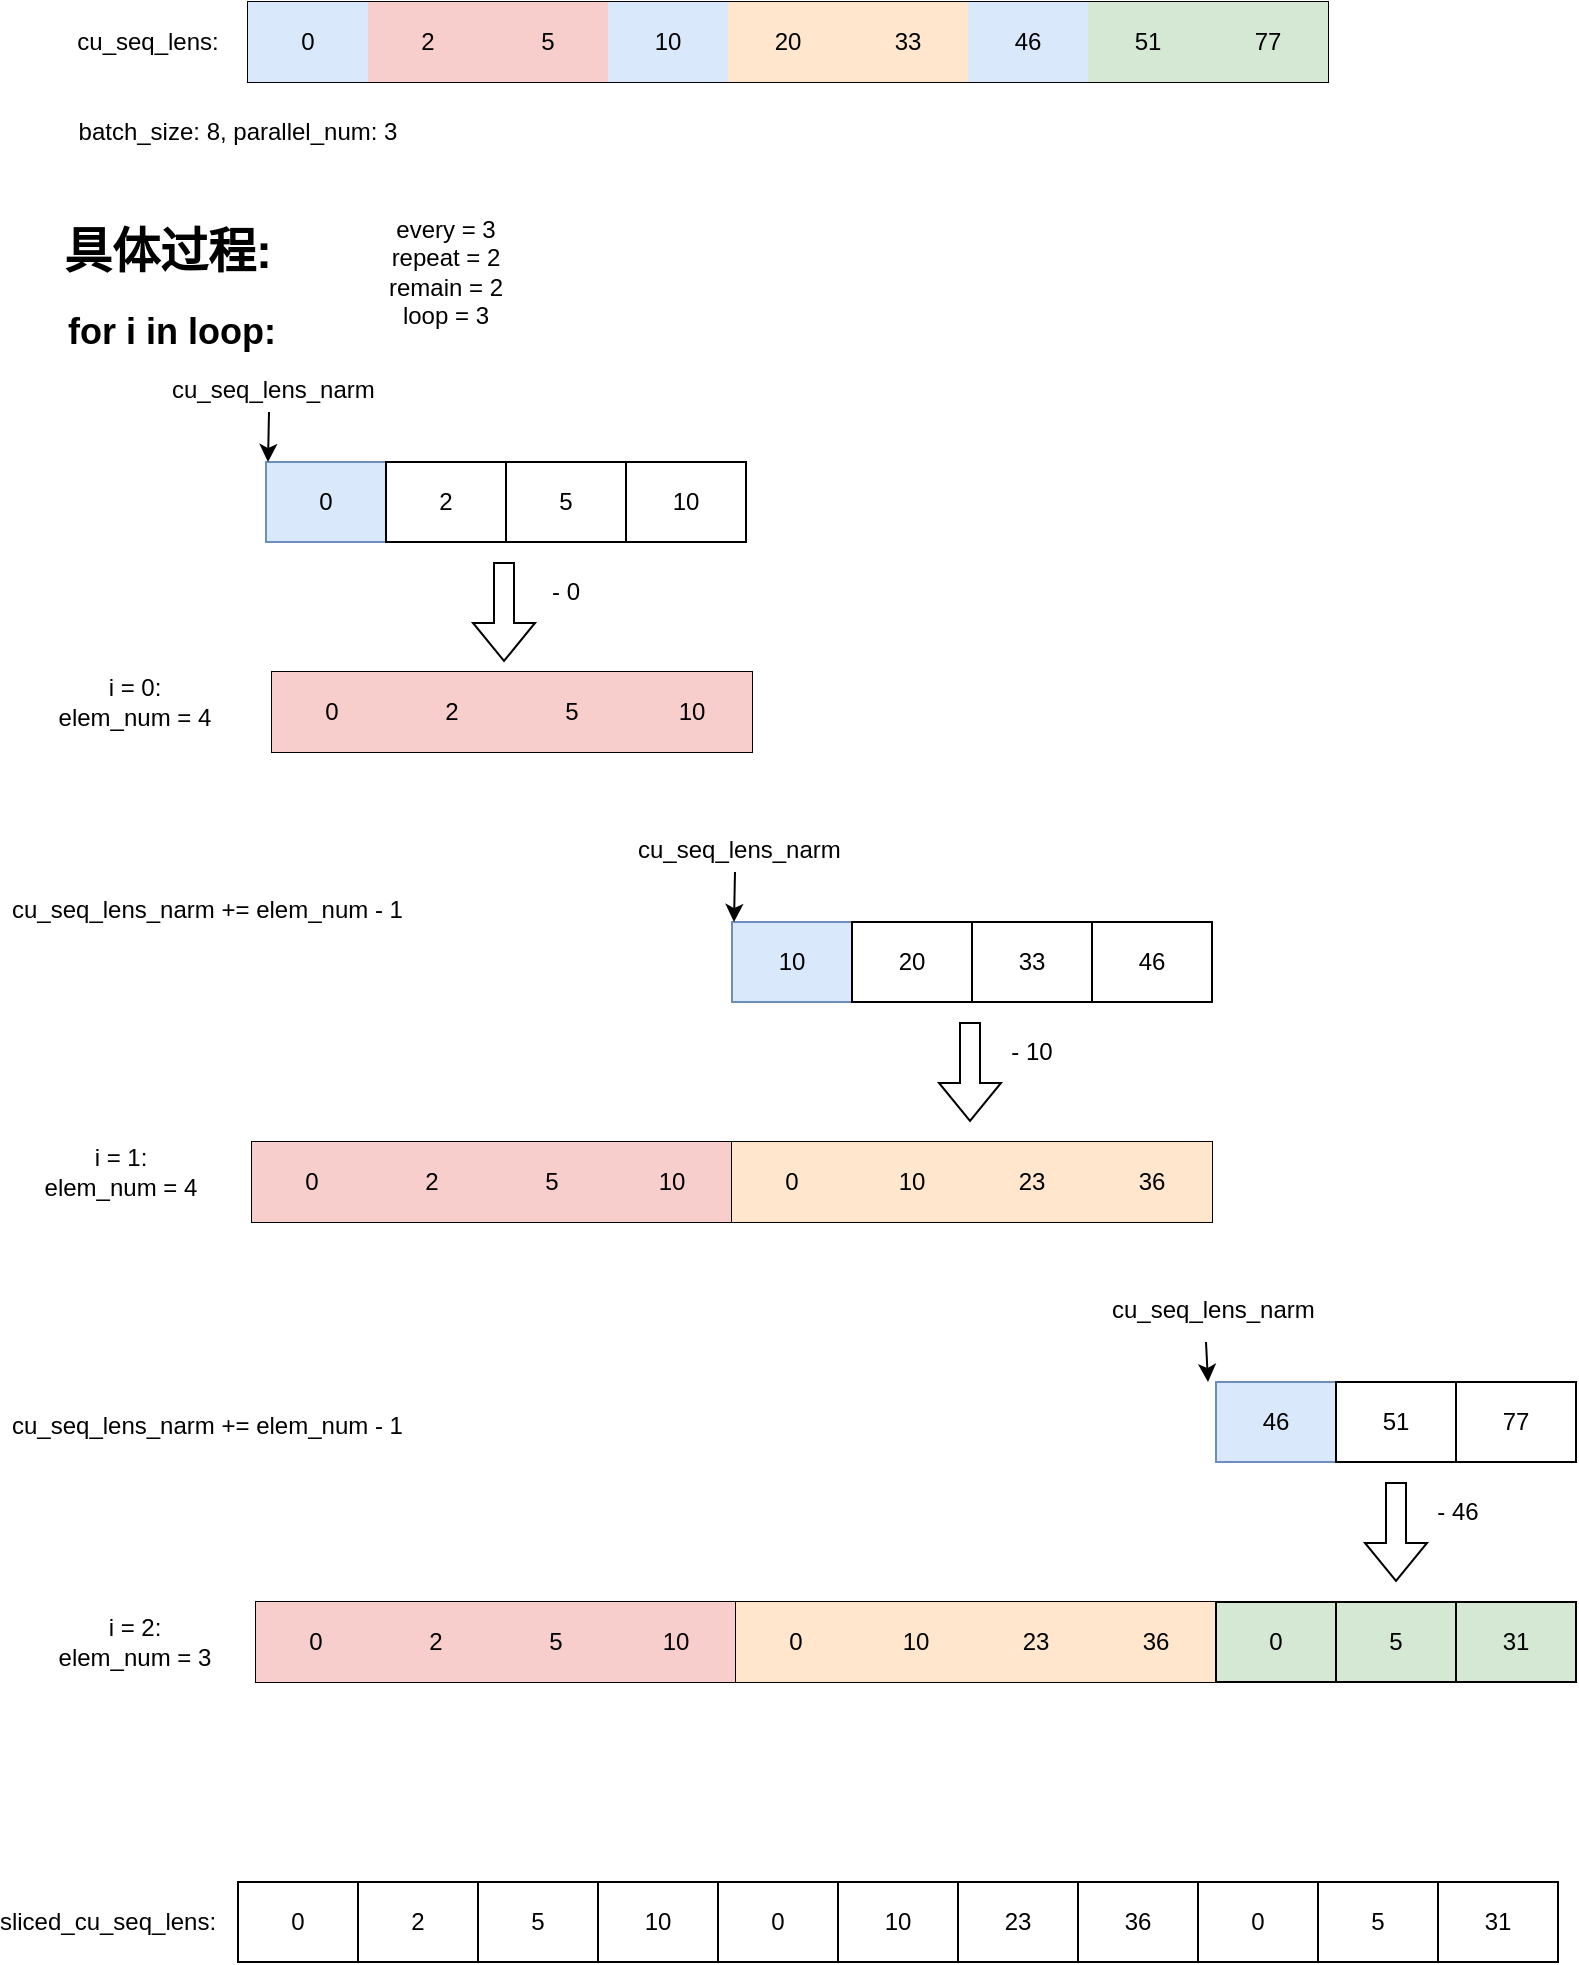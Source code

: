 <mxfile version="24.5.4" type="github">
  <diagram name="Page-1" id="pKkCE5aCtaSLWgjM1sNF">
    <mxGraphModel dx="1206" dy="759" grid="1" gridSize="10" guides="1" tooltips="1" connect="1" arrows="1" fold="1" page="1" pageScale="1" pageWidth="850" pageHeight="1100" math="0" shadow="0">
      <root>
        <mxCell id="0" />
        <mxCell id="1" parent="0" />
        <mxCell id="k9MiU4lRv03tGmUgffbQ-1" value="" style="shape=table;startSize=0;container=1;collapsible=0;childLayout=tableLayout;" vertex="1" parent="1">
          <mxGeometry x="140" y="40" width="540" height="40" as="geometry" />
        </mxCell>
        <mxCell id="k9MiU4lRv03tGmUgffbQ-2" value="" style="shape=tableRow;horizontal=0;startSize=0;swimlaneHead=0;swimlaneBody=0;strokeColor=inherit;top=0;left=0;bottom=0;right=0;collapsible=0;dropTarget=0;fillColor=none;points=[[0,0.5],[1,0.5]];portConstraint=eastwest;" vertex="1" parent="k9MiU4lRv03tGmUgffbQ-1">
          <mxGeometry width="540" height="40" as="geometry" />
        </mxCell>
        <mxCell id="k9MiU4lRv03tGmUgffbQ-3" value="0" style="shape=partialRectangle;html=1;whiteSpace=wrap;connectable=0;strokeColor=#6c8ebf;overflow=hidden;fillColor=#dae8fc;top=0;left=0;bottom=0;right=0;pointerEvents=1;" vertex="1" parent="k9MiU4lRv03tGmUgffbQ-2">
          <mxGeometry width="60" height="40" as="geometry">
            <mxRectangle width="60" height="40" as="alternateBounds" />
          </mxGeometry>
        </mxCell>
        <mxCell id="k9MiU4lRv03tGmUgffbQ-4" value="2" style="shape=partialRectangle;html=1;whiteSpace=wrap;connectable=0;strokeColor=#b85450;overflow=hidden;fillColor=#f8cecc;top=0;left=0;bottom=0;right=0;pointerEvents=1;" vertex="1" parent="k9MiU4lRv03tGmUgffbQ-2">
          <mxGeometry x="60" width="60" height="40" as="geometry">
            <mxRectangle width="60" height="40" as="alternateBounds" />
          </mxGeometry>
        </mxCell>
        <mxCell id="k9MiU4lRv03tGmUgffbQ-5" value="5" style="shape=partialRectangle;html=1;whiteSpace=wrap;connectable=0;strokeColor=#b85450;overflow=hidden;fillColor=#f8cecc;top=0;left=0;bottom=0;right=0;pointerEvents=1;" vertex="1" parent="k9MiU4lRv03tGmUgffbQ-2">
          <mxGeometry x="120" width="60" height="40" as="geometry">
            <mxRectangle width="60" height="40" as="alternateBounds" />
          </mxGeometry>
        </mxCell>
        <mxCell id="k9MiU4lRv03tGmUgffbQ-6" value="10" style="shape=partialRectangle;html=1;whiteSpace=wrap;connectable=0;strokeColor=#6c8ebf;overflow=hidden;fillColor=#dae8fc;top=0;left=0;bottom=0;right=0;pointerEvents=1;" vertex="1" parent="k9MiU4lRv03tGmUgffbQ-2">
          <mxGeometry x="180" width="60" height="40" as="geometry">
            <mxRectangle width="60" height="40" as="alternateBounds" />
          </mxGeometry>
        </mxCell>
        <mxCell id="k9MiU4lRv03tGmUgffbQ-7" value="20" style="shape=partialRectangle;html=1;whiteSpace=wrap;connectable=0;strokeColor=#d79b00;overflow=hidden;fillColor=#ffe6cc;top=0;left=0;bottom=0;right=0;pointerEvents=1;" vertex="1" parent="k9MiU4lRv03tGmUgffbQ-2">
          <mxGeometry x="240" width="60" height="40" as="geometry">
            <mxRectangle width="60" height="40" as="alternateBounds" />
          </mxGeometry>
        </mxCell>
        <mxCell id="k9MiU4lRv03tGmUgffbQ-38" value="33" style="shape=partialRectangle;html=1;whiteSpace=wrap;connectable=0;strokeColor=#d79b00;overflow=hidden;fillColor=#ffe6cc;top=0;left=0;bottom=0;right=0;pointerEvents=1;" vertex="1" parent="k9MiU4lRv03tGmUgffbQ-2">
          <mxGeometry x="300" width="60" height="40" as="geometry">
            <mxRectangle width="60" height="40" as="alternateBounds" />
          </mxGeometry>
        </mxCell>
        <mxCell id="k9MiU4lRv03tGmUgffbQ-39" value="46" style="shape=partialRectangle;html=1;whiteSpace=wrap;connectable=0;strokeColor=#6c8ebf;overflow=hidden;fillColor=#dae8fc;top=0;left=0;bottom=0;right=0;pointerEvents=1;" vertex="1" parent="k9MiU4lRv03tGmUgffbQ-2">
          <mxGeometry x="360" width="60" height="40" as="geometry">
            <mxRectangle width="60" height="40" as="alternateBounds" />
          </mxGeometry>
        </mxCell>
        <mxCell id="k9MiU4lRv03tGmUgffbQ-40" value="51" style="shape=partialRectangle;html=1;whiteSpace=wrap;connectable=0;strokeColor=#82b366;overflow=hidden;fillColor=#d5e8d4;top=0;left=0;bottom=0;right=0;pointerEvents=1;" vertex="1" parent="k9MiU4lRv03tGmUgffbQ-2">
          <mxGeometry x="420" width="60" height="40" as="geometry">
            <mxRectangle width="60" height="40" as="alternateBounds" />
          </mxGeometry>
        </mxCell>
        <mxCell id="k9MiU4lRv03tGmUgffbQ-41" value="77" style="shape=partialRectangle;html=1;whiteSpace=wrap;connectable=0;strokeColor=#82b366;overflow=hidden;fillColor=#d5e8d4;top=0;left=0;bottom=0;right=0;pointerEvents=1;" vertex="1" parent="k9MiU4lRv03tGmUgffbQ-2">
          <mxGeometry x="480" width="60" height="40" as="geometry">
            <mxRectangle width="60" height="40" as="alternateBounds" />
          </mxGeometry>
        </mxCell>
        <mxCell id="k9MiU4lRv03tGmUgffbQ-44" value="batch_size: 8, parallel_num: 3" style="text;html=1;align=center;verticalAlign=middle;whiteSpace=wrap;rounded=0;" vertex="1" parent="1">
          <mxGeometry x="50" y="90" width="170" height="30" as="geometry" />
        </mxCell>
        <mxCell id="k9MiU4lRv03tGmUgffbQ-45" value="cu_seq_lens:" style="text;html=1;align=center;verticalAlign=middle;whiteSpace=wrap;rounded=0;" vertex="1" parent="1">
          <mxGeometry x="50" y="45" width="80" height="30" as="geometry" />
        </mxCell>
        <mxCell id="k9MiU4lRv03tGmUgffbQ-46" value="" style="shape=table;startSize=0;container=1;collapsible=0;childLayout=tableLayout;" vertex="1" parent="1">
          <mxGeometry x="135" y="980" width="660" height="40" as="geometry" />
        </mxCell>
        <mxCell id="k9MiU4lRv03tGmUgffbQ-47" value="" style="shape=tableRow;horizontal=0;startSize=0;swimlaneHead=0;swimlaneBody=0;strokeColor=inherit;top=0;left=0;bottom=0;right=0;collapsible=0;dropTarget=0;fillColor=none;points=[[0,0.5],[1,0.5]];portConstraint=eastwest;" vertex="1" parent="k9MiU4lRv03tGmUgffbQ-46">
          <mxGeometry width="660" height="40" as="geometry" />
        </mxCell>
        <mxCell id="k9MiU4lRv03tGmUgffbQ-48" value="0" style="shape=partialRectangle;html=1;whiteSpace=wrap;connectable=0;strokeColor=inherit;overflow=hidden;fillColor=none;top=0;left=0;bottom=0;right=0;pointerEvents=1;" vertex="1" parent="k9MiU4lRv03tGmUgffbQ-47">
          <mxGeometry width="60" height="40" as="geometry">
            <mxRectangle width="60" height="40" as="alternateBounds" />
          </mxGeometry>
        </mxCell>
        <mxCell id="k9MiU4lRv03tGmUgffbQ-49" value="2" style="shape=partialRectangle;html=1;whiteSpace=wrap;connectable=0;strokeColor=inherit;overflow=hidden;fillColor=none;top=0;left=0;bottom=0;right=0;pointerEvents=1;" vertex="1" parent="k9MiU4lRv03tGmUgffbQ-47">
          <mxGeometry x="60" width="60" height="40" as="geometry">
            <mxRectangle width="60" height="40" as="alternateBounds" />
          </mxGeometry>
        </mxCell>
        <mxCell id="k9MiU4lRv03tGmUgffbQ-50" value="5" style="shape=partialRectangle;html=1;whiteSpace=wrap;connectable=0;strokeColor=inherit;overflow=hidden;fillColor=none;top=0;left=0;bottom=0;right=0;pointerEvents=1;" vertex="1" parent="k9MiU4lRv03tGmUgffbQ-47">
          <mxGeometry x="120" width="60" height="40" as="geometry">
            <mxRectangle width="60" height="40" as="alternateBounds" />
          </mxGeometry>
        </mxCell>
        <mxCell id="k9MiU4lRv03tGmUgffbQ-51" value="10" style="shape=partialRectangle;html=1;whiteSpace=wrap;connectable=0;strokeColor=inherit;overflow=hidden;fillColor=none;top=0;left=0;bottom=0;right=0;pointerEvents=1;" vertex="1" parent="k9MiU4lRv03tGmUgffbQ-47">
          <mxGeometry x="180" width="60" height="40" as="geometry">
            <mxRectangle width="60" height="40" as="alternateBounds" />
          </mxGeometry>
        </mxCell>
        <mxCell id="k9MiU4lRv03tGmUgffbQ-58" value="0" style="shape=partialRectangle;html=1;whiteSpace=wrap;connectable=0;strokeColor=inherit;overflow=hidden;fillColor=none;top=0;left=0;bottom=0;right=0;pointerEvents=1;" vertex="1" parent="k9MiU4lRv03tGmUgffbQ-47">
          <mxGeometry x="240" width="60" height="40" as="geometry">
            <mxRectangle width="60" height="40" as="alternateBounds" />
          </mxGeometry>
        </mxCell>
        <mxCell id="k9MiU4lRv03tGmUgffbQ-52" value="10" style="shape=partialRectangle;html=1;whiteSpace=wrap;connectable=0;strokeColor=inherit;overflow=hidden;fillColor=none;top=0;left=0;bottom=0;right=0;pointerEvents=1;" vertex="1" parent="k9MiU4lRv03tGmUgffbQ-47">
          <mxGeometry x="300" width="60" height="40" as="geometry">
            <mxRectangle width="60" height="40" as="alternateBounds" />
          </mxGeometry>
        </mxCell>
        <mxCell id="k9MiU4lRv03tGmUgffbQ-53" value="23" style="shape=partialRectangle;html=1;whiteSpace=wrap;connectable=0;strokeColor=inherit;overflow=hidden;fillColor=none;top=0;left=0;bottom=0;right=0;pointerEvents=1;" vertex="1" parent="k9MiU4lRv03tGmUgffbQ-47">
          <mxGeometry x="360" width="60" height="40" as="geometry">
            <mxRectangle width="60" height="40" as="alternateBounds" />
          </mxGeometry>
        </mxCell>
        <mxCell id="k9MiU4lRv03tGmUgffbQ-54" value="36" style="shape=partialRectangle;html=1;whiteSpace=wrap;connectable=0;strokeColor=inherit;overflow=hidden;fillColor=none;top=0;left=0;bottom=0;right=0;pointerEvents=1;" vertex="1" parent="k9MiU4lRv03tGmUgffbQ-47">
          <mxGeometry x="420" width="60" height="40" as="geometry">
            <mxRectangle width="60" height="40" as="alternateBounds" />
          </mxGeometry>
        </mxCell>
        <mxCell id="k9MiU4lRv03tGmUgffbQ-59" value="0" style="shape=partialRectangle;html=1;whiteSpace=wrap;connectable=0;strokeColor=inherit;overflow=hidden;fillColor=none;top=0;left=0;bottom=0;right=0;pointerEvents=1;" vertex="1" parent="k9MiU4lRv03tGmUgffbQ-47">
          <mxGeometry x="480" width="60" height="40" as="geometry">
            <mxRectangle width="60" height="40" as="alternateBounds" />
          </mxGeometry>
        </mxCell>
        <mxCell id="k9MiU4lRv03tGmUgffbQ-55" value="5" style="shape=partialRectangle;html=1;whiteSpace=wrap;connectable=0;strokeColor=inherit;overflow=hidden;fillColor=none;top=0;left=0;bottom=0;right=0;pointerEvents=1;" vertex="1" parent="k9MiU4lRv03tGmUgffbQ-47">
          <mxGeometry x="540" width="60" height="40" as="geometry">
            <mxRectangle width="60" height="40" as="alternateBounds" />
          </mxGeometry>
        </mxCell>
        <mxCell id="k9MiU4lRv03tGmUgffbQ-56" value="31" style="shape=partialRectangle;html=1;whiteSpace=wrap;connectable=0;strokeColor=inherit;overflow=hidden;fillColor=none;top=0;left=0;bottom=0;right=0;pointerEvents=1;" vertex="1" parent="k9MiU4lRv03tGmUgffbQ-47">
          <mxGeometry x="600" width="60" height="40" as="geometry">
            <mxRectangle width="60" height="40" as="alternateBounds" />
          </mxGeometry>
        </mxCell>
        <mxCell id="k9MiU4lRv03tGmUgffbQ-57" value="sliced_cu_seq_lens:" style="text;html=1;align=center;verticalAlign=middle;whiteSpace=wrap;rounded=0;" vertex="1" parent="1">
          <mxGeometry x="30" y="985" width="80" height="30" as="geometry" />
        </mxCell>
        <mxCell id="k9MiU4lRv03tGmUgffbQ-80" value="&lt;h1&gt;具体过程:&lt;/h1&gt;" style="text;html=1;align=center;verticalAlign=middle;whiteSpace=wrap;rounded=0;" vertex="1" parent="1">
          <mxGeometry x="35" y="150" width="130" height="30" as="geometry" />
        </mxCell>
        <mxCell id="k9MiU4lRv03tGmUgffbQ-94" value="" style="shape=table;startSize=0;container=1;collapsible=0;childLayout=tableLayout;" vertex="1" parent="1">
          <mxGeometry x="152" y="375" width="240" height="40" as="geometry" />
        </mxCell>
        <mxCell id="k9MiU4lRv03tGmUgffbQ-95" value="" style="shape=tableRow;horizontal=0;startSize=0;swimlaneHead=0;swimlaneBody=0;strokeColor=inherit;top=0;left=0;bottom=0;right=0;collapsible=0;dropTarget=0;fillColor=none;points=[[0,0.5],[1,0.5]];portConstraint=eastwest;" vertex="1" parent="k9MiU4lRv03tGmUgffbQ-94">
          <mxGeometry width="240" height="40" as="geometry" />
        </mxCell>
        <mxCell id="k9MiU4lRv03tGmUgffbQ-96" value="0" style="shape=partialRectangle;html=1;whiteSpace=wrap;connectable=0;strokeColor=#b85450;overflow=hidden;fillColor=#f8cecc;top=0;left=0;bottom=0;right=0;pointerEvents=1;" vertex="1" parent="k9MiU4lRv03tGmUgffbQ-95">
          <mxGeometry width="60" height="40" as="geometry">
            <mxRectangle width="60" height="40" as="alternateBounds" />
          </mxGeometry>
        </mxCell>
        <mxCell id="k9MiU4lRv03tGmUgffbQ-97" value="2" style="shape=partialRectangle;html=1;whiteSpace=wrap;connectable=0;strokeColor=#b85450;overflow=hidden;fillColor=#f8cecc;top=0;left=0;bottom=0;right=0;pointerEvents=1;" vertex="1" parent="k9MiU4lRv03tGmUgffbQ-95">
          <mxGeometry x="60" width="60" height="40" as="geometry">
            <mxRectangle width="60" height="40" as="alternateBounds" />
          </mxGeometry>
        </mxCell>
        <mxCell id="k9MiU4lRv03tGmUgffbQ-98" value="5" style="shape=partialRectangle;html=1;whiteSpace=wrap;connectable=0;strokeColor=#b85450;overflow=hidden;fillColor=#f8cecc;top=0;left=0;bottom=0;right=0;pointerEvents=1;" vertex="1" parent="k9MiU4lRv03tGmUgffbQ-95">
          <mxGeometry x="120" width="60" height="40" as="geometry">
            <mxRectangle width="60" height="40" as="alternateBounds" />
          </mxGeometry>
        </mxCell>
        <mxCell id="k9MiU4lRv03tGmUgffbQ-99" value="10" style="shape=partialRectangle;html=1;whiteSpace=wrap;connectable=0;strokeColor=#b85450;overflow=hidden;fillColor=#f8cecc;top=0;left=0;bottom=0;right=0;pointerEvents=1;" vertex="1" parent="k9MiU4lRv03tGmUgffbQ-95">
          <mxGeometry x="180" width="60" height="40" as="geometry">
            <mxRectangle width="60" height="40" as="alternateBounds" />
          </mxGeometry>
        </mxCell>
        <mxCell id="k9MiU4lRv03tGmUgffbQ-100" value="" style="shape=table;startSize=0;container=1;collapsible=0;childLayout=tableLayout;" vertex="1" parent="1">
          <mxGeometry x="142" y="610" width="240" height="40" as="geometry" />
        </mxCell>
        <mxCell id="k9MiU4lRv03tGmUgffbQ-101" value="" style="shape=tableRow;horizontal=0;startSize=0;swimlaneHead=0;swimlaneBody=0;strokeColor=inherit;top=0;left=0;bottom=0;right=0;collapsible=0;dropTarget=0;fillColor=none;points=[[0,0.5],[1,0.5]];portConstraint=eastwest;" vertex="1" parent="k9MiU4lRv03tGmUgffbQ-100">
          <mxGeometry width="240" height="40" as="geometry" />
        </mxCell>
        <mxCell id="k9MiU4lRv03tGmUgffbQ-102" value="0" style="shape=partialRectangle;html=1;whiteSpace=wrap;connectable=0;strokeColor=#b85450;overflow=hidden;fillColor=#f8cecc;top=0;left=0;bottom=0;right=0;pointerEvents=1;" vertex="1" parent="k9MiU4lRv03tGmUgffbQ-101">
          <mxGeometry width="60" height="40" as="geometry">
            <mxRectangle width="60" height="40" as="alternateBounds" />
          </mxGeometry>
        </mxCell>
        <mxCell id="k9MiU4lRv03tGmUgffbQ-103" value="2" style="shape=partialRectangle;html=1;whiteSpace=wrap;connectable=0;strokeColor=#b85450;overflow=hidden;fillColor=#f8cecc;top=0;left=0;bottom=0;right=0;pointerEvents=1;" vertex="1" parent="k9MiU4lRv03tGmUgffbQ-101">
          <mxGeometry x="60" width="60" height="40" as="geometry">
            <mxRectangle width="60" height="40" as="alternateBounds" />
          </mxGeometry>
        </mxCell>
        <mxCell id="k9MiU4lRv03tGmUgffbQ-104" value="5" style="shape=partialRectangle;html=1;whiteSpace=wrap;connectable=0;strokeColor=#b85450;overflow=hidden;fillColor=#f8cecc;top=0;left=0;bottom=0;right=0;pointerEvents=1;" vertex="1" parent="k9MiU4lRv03tGmUgffbQ-101">
          <mxGeometry x="120" width="60" height="40" as="geometry">
            <mxRectangle width="60" height="40" as="alternateBounds" />
          </mxGeometry>
        </mxCell>
        <mxCell id="k9MiU4lRv03tGmUgffbQ-105" value="10" style="shape=partialRectangle;html=1;whiteSpace=wrap;connectable=0;strokeColor=#b85450;overflow=hidden;fillColor=#f8cecc;top=0;left=0;bottom=0;right=0;pointerEvents=1;" vertex="1" parent="k9MiU4lRv03tGmUgffbQ-101">
          <mxGeometry x="180" width="60" height="40" as="geometry">
            <mxRectangle width="60" height="40" as="alternateBounds" />
          </mxGeometry>
        </mxCell>
        <mxCell id="k9MiU4lRv03tGmUgffbQ-106" value="i = 0:&lt;div&gt;elem_num = 4&lt;br&gt;&lt;/div&gt;" style="text;html=1;align=center;verticalAlign=middle;whiteSpace=wrap;rounded=0;" vertex="1" parent="1">
          <mxGeometry x="42" y="375" width="83" height="30" as="geometry" />
        </mxCell>
        <mxCell id="k9MiU4lRv03tGmUgffbQ-109" value="" style="shape=table;startSize=0;container=1;collapsible=0;childLayout=tableLayout;" vertex="1" parent="1">
          <mxGeometry x="382" y="610" width="240" height="40" as="geometry" />
        </mxCell>
        <mxCell id="k9MiU4lRv03tGmUgffbQ-110" value="" style="shape=tableRow;horizontal=0;startSize=0;swimlaneHead=0;swimlaneBody=0;strokeColor=inherit;top=0;left=0;bottom=0;right=0;collapsible=0;dropTarget=0;fillColor=none;points=[[0,0.5],[1,0.5]];portConstraint=eastwest;" vertex="1" parent="k9MiU4lRv03tGmUgffbQ-109">
          <mxGeometry width="240" height="40" as="geometry" />
        </mxCell>
        <mxCell id="k9MiU4lRv03tGmUgffbQ-111" value="0" style="shape=partialRectangle;html=1;whiteSpace=wrap;connectable=0;strokeColor=#d79b00;overflow=hidden;fillColor=#ffe6cc;top=0;left=0;bottom=0;right=0;pointerEvents=1;" vertex="1" parent="k9MiU4lRv03tGmUgffbQ-110">
          <mxGeometry width="60" height="40" as="geometry">
            <mxRectangle width="60" height="40" as="alternateBounds" />
          </mxGeometry>
        </mxCell>
        <mxCell id="k9MiU4lRv03tGmUgffbQ-112" value="10" style="shape=partialRectangle;html=1;whiteSpace=wrap;connectable=0;strokeColor=#d79b00;overflow=hidden;fillColor=#ffe6cc;top=0;left=0;bottom=0;right=0;pointerEvents=1;" vertex="1" parent="k9MiU4lRv03tGmUgffbQ-110">
          <mxGeometry x="60" width="60" height="40" as="geometry">
            <mxRectangle width="60" height="40" as="alternateBounds" />
          </mxGeometry>
        </mxCell>
        <mxCell id="k9MiU4lRv03tGmUgffbQ-113" value="23" style="shape=partialRectangle;html=1;whiteSpace=wrap;connectable=0;strokeColor=#d79b00;overflow=hidden;fillColor=#ffe6cc;top=0;left=0;bottom=0;right=0;pointerEvents=1;" vertex="1" parent="k9MiU4lRv03tGmUgffbQ-110">
          <mxGeometry x="120" width="60" height="40" as="geometry">
            <mxRectangle width="60" height="40" as="alternateBounds" />
          </mxGeometry>
        </mxCell>
        <mxCell id="k9MiU4lRv03tGmUgffbQ-114" value="36" style="shape=partialRectangle;html=1;whiteSpace=wrap;connectable=0;strokeColor=#d79b00;overflow=hidden;fillColor=#ffe6cc;top=0;left=0;bottom=0;right=0;pointerEvents=1;" vertex="1" parent="k9MiU4lRv03tGmUgffbQ-110">
          <mxGeometry x="180" width="60" height="40" as="geometry">
            <mxRectangle width="60" height="40" as="alternateBounds" />
          </mxGeometry>
        </mxCell>
        <mxCell id="k9MiU4lRv03tGmUgffbQ-116" value="" style="shape=table;startSize=0;container=1;collapsible=0;childLayout=tableLayout;" vertex="1" parent="1">
          <mxGeometry x="144" y="840" width="240" height="40" as="geometry" />
        </mxCell>
        <mxCell id="k9MiU4lRv03tGmUgffbQ-117" value="" style="shape=tableRow;horizontal=0;startSize=0;swimlaneHead=0;swimlaneBody=0;strokeColor=inherit;top=0;left=0;bottom=0;right=0;collapsible=0;dropTarget=0;fillColor=none;points=[[0,0.5],[1,0.5]];portConstraint=eastwest;" vertex="1" parent="k9MiU4lRv03tGmUgffbQ-116">
          <mxGeometry width="240" height="40" as="geometry" />
        </mxCell>
        <mxCell id="k9MiU4lRv03tGmUgffbQ-118" value="0" style="shape=partialRectangle;html=1;whiteSpace=wrap;connectable=0;strokeColor=#b85450;overflow=hidden;fillColor=#f8cecc;top=0;left=0;bottom=0;right=0;pointerEvents=1;" vertex="1" parent="k9MiU4lRv03tGmUgffbQ-117">
          <mxGeometry width="60" height="40" as="geometry">
            <mxRectangle width="60" height="40" as="alternateBounds" />
          </mxGeometry>
        </mxCell>
        <mxCell id="k9MiU4lRv03tGmUgffbQ-119" value="2" style="shape=partialRectangle;html=1;whiteSpace=wrap;connectable=0;strokeColor=#b85450;overflow=hidden;fillColor=#f8cecc;top=0;left=0;bottom=0;right=0;pointerEvents=1;" vertex="1" parent="k9MiU4lRv03tGmUgffbQ-117">
          <mxGeometry x="60" width="60" height="40" as="geometry">
            <mxRectangle width="60" height="40" as="alternateBounds" />
          </mxGeometry>
        </mxCell>
        <mxCell id="k9MiU4lRv03tGmUgffbQ-120" value="5" style="shape=partialRectangle;html=1;whiteSpace=wrap;connectable=0;strokeColor=#b85450;overflow=hidden;fillColor=#f8cecc;top=0;left=0;bottom=0;right=0;pointerEvents=1;" vertex="1" parent="k9MiU4lRv03tGmUgffbQ-117">
          <mxGeometry x="120" width="60" height="40" as="geometry">
            <mxRectangle width="60" height="40" as="alternateBounds" />
          </mxGeometry>
        </mxCell>
        <mxCell id="k9MiU4lRv03tGmUgffbQ-121" value="10" style="shape=partialRectangle;html=1;whiteSpace=wrap;connectable=0;strokeColor=#b85450;overflow=hidden;fillColor=#f8cecc;top=0;left=0;bottom=0;right=0;pointerEvents=1;" vertex="1" parent="k9MiU4lRv03tGmUgffbQ-117">
          <mxGeometry x="180" width="60" height="40" as="geometry">
            <mxRectangle width="60" height="40" as="alternateBounds" />
          </mxGeometry>
        </mxCell>
        <mxCell id="k9MiU4lRv03tGmUgffbQ-123" value="" style="shape=table;startSize=0;container=1;collapsible=0;childLayout=tableLayout;" vertex="1" parent="1">
          <mxGeometry x="384" y="840" width="240" height="40" as="geometry" />
        </mxCell>
        <mxCell id="k9MiU4lRv03tGmUgffbQ-124" value="" style="shape=tableRow;horizontal=0;startSize=0;swimlaneHead=0;swimlaneBody=0;strokeColor=inherit;top=0;left=0;bottom=0;right=0;collapsible=0;dropTarget=0;fillColor=none;points=[[0,0.5],[1,0.5]];portConstraint=eastwest;" vertex="1" parent="k9MiU4lRv03tGmUgffbQ-123">
          <mxGeometry width="240" height="40" as="geometry" />
        </mxCell>
        <mxCell id="k9MiU4lRv03tGmUgffbQ-125" value="0" style="shape=partialRectangle;html=1;whiteSpace=wrap;connectable=0;strokeColor=#d79b00;overflow=hidden;fillColor=#ffe6cc;top=0;left=0;bottom=0;right=0;pointerEvents=1;" vertex="1" parent="k9MiU4lRv03tGmUgffbQ-124">
          <mxGeometry width="60" height="40" as="geometry">
            <mxRectangle width="60" height="40" as="alternateBounds" />
          </mxGeometry>
        </mxCell>
        <mxCell id="k9MiU4lRv03tGmUgffbQ-126" value="10" style="shape=partialRectangle;html=1;whiteSpace=wrap;connectable=0;strokeColor=#d79b00;overflow=hidden;fillColor=#ffe6cc;top=0;left=0;bottom=0;right=0;pointerEvents=1;" vertex="1" parent="k9MiU4lRv03tGmUgffbQ-124">
          <mxGeometry x="60" width="60" height="40" as="geometry">
            <mxRectangle width="60" height="40" as="alternateBounds" />
          </mxGeometry>
        </mxCell>
        <mxCell id="k9MiU4lRv03tGmUgffbQ-127" value="23" style="shape=partialRectangle;html=1;whiteSpace=wrap;connectable=0;strokeColor=#d79b00;overflow=hidden;fillColor=#ffe6cc;top=0;left=0;bottom=0;right=0;pointerEvents=1;" vertex="1" parent="k9MiU4lRv03tGmUgffbQ-124">
          <mxGeometry x="120" width="60" height="40" as="geometry">
            <mxRectangle width="60" height="40" as="alternateBounds" />
          </mxGeometry>
        </mxCell>
        <mxCell id="k9MiU4lRv03tGmUgffbQ-128" value="36" style="shape=partialRectangle;html=1;whiteSpace=wrap;connectable=0;strokeColor=#d79b00;overflow=hidden;fillColor=#ffe6cc;top=0;left=0;bottom=0;right=0;pointerEvents=1;" vertex="1" parent="k9MiU4lRv03tGmUgffbQ-124">
          <mxGeometry x="180" width="60" height="40" as="geometry">
            <mxRectangle width="60" height="40" as="alternateBounds" />
          </mxGeometry>
        </mxCell>
        <mxCell id="k9MiU4lRv03tGmUgffbQ-130" value="0" style="shape=partialRectangle;html=1;whiteSpace=wrap;connectable=0;strokeColor=#000000;overflow=hidden;fillColor=#d5e8d4;top=1;left=1;bottom=1;right=1;pointerEvents=1;" vertex="1" parent="1">
          <mxGeometry x="624" y="840" width="60" height="40" as="geometry">
            <mxRectangle width="60" height="40" as="alternateBounds" />
          </mxGeometry>
        </mxCell>
        <mxCell id="k9MiU4lRv03tGmUgffbQ-131" value="5" style="shape=partialRectangle;html=1;whiteSpace=wrap;connectable=0;strokeColor=#000000;overflow=hidden;fillColor=#d5e8d4;top=1;left=1;bottom=1;right=1;pointerEvents=1;" vertex="1" parent="1">
          <mxGeometry x="684" y="840" width="60" height="40" as="geometry">
            <mxRectangle width="60" height="40" as="alternateBounds" />
          </mxGeometry>
        </mxCell>
        <mxCell id="k9MiU4lRv03tGmUgffbQ-132" value="31" style="shape=partialRectangle;html=1;whiteSpace=wrap;connectable=0;strokeColor=#000000;overflow=hidden;fillColor=#d5e8d4;top=1;left=1;bottom=1;right=1;pointerEvents=1;" vertex="1" parent="1">
          <mxGeometry x="744" y="840" width="60" height="40" as="geometry">
            <mxRectangle width="60" height="40" as="alternateBounds" />
          </mxGeometry>
        </mxCell>
        <mxCell id="k9MiU4lRv03tGmUgffbQ-133" value="10" style="shape=partialRectangle;html=1;whiteSpace=wrap;connectable=0;overflow=hidden;top=1;left=1;bottom=1;right=1;pointerEvents=1;fillColor=#dae8fc;strokeColor=#6c8ebf;" vertex="1" parent="1">
          <mxGeometry x="382" y="500" width="60" height="40" as="geometry">
            <mxRectangle width="60" height="40" as="alternateBounds" />
          </mxGeometry>
        </mxCell>
        <mxCell id="k9MiU4lRv03tGmUgffbQ-134" value="20" style="shape=partialRectangle;html=1;whiteSpace=wrap;connectable=0;overflow=hidden;top=1;left=1;bottom=1;right=1;pointerEvents=1;" vertex="1" parent="1">
          <mxGeometry x="442" y="500" width="60" height="40" as="geometry">
            <mxRectangle width="60" height="40" as="alternateBounds" />
          </mxGeometry>
        </mxCell>
        <mxCell id="k9MiU4lRv03tGmUgffbQ-135" value="33" style="shape=partialRectangle;html=1;whiteSpace=wrap;connectable=0;overflow=hidden;top=1;left=1;bottom=1;right=1;pointerEvents=1;" vertex="1" parent="1">
          <mxGeometry x="502" y="500" width="60" height="40" as="geometry">
            <mxRectangle width="60" height="40" as="alternateBounds" />
          </mxGeometry>
        </mxCell>
        <mxCell id="k9MiU4lRv03tGmUgffbQ-136" value="46" style="shape=partialRectangle;html=1;whiteSpace=wrap;connectable=0;overflow=hidden;top=1;left=1;bottom=1;right=1;pointerEvents=1;" vertex="1" parent="1">
          <mxGeometry x="562" y="500" width="60" height="40" as="geometry">
            <mxRectangle width="60" height="40" as="alternateBounds" />
          </mxGeometry>
        </mxCell>
        <mxCell id="k9MiU4lRv03tGmUgffbQ-137" value="- 10" style="text;html=1;align=center;verticalAlign=middle;whiteSpace=wrap;rounded=0;" vertex="1" parent="1">
          <mxGeometry x="502" y="550" width="60" height="30" as="geometry" />
        </mxCell>
        <mxCell id="k9MiU4lRv03tGmUgffbQ-139" value="" style="shape=flexArrow;endArrow=classic;html=1;rounded=0;" edge="1" parent="1">
          <mxGeometry width="50" height="50" relative="1" as="geometry">
            <mxPoint x="501" y="550" as="sourcePoint" />
            <mxPoint x="501" y="600" as="targetPoint" />
          </mxGeometry>
        </mxCell>
        <mxCell id="k9MiU4lRv03tGmUgffbQ-140" value="46" style="shape=partialRectangle;html=1;whiteSpace=wrap;connectable=0;overflow=hidden;top=1;left=1;bottom=1;right=1;pointerEvents=1;fillColor=#dae8fc;strokeColor=#6c8ebf;" vertex="1" parent="1">
          <mxGeometry x="624" y="730" width="60" height="40" as="geometry">
            <mxRectangle width="60" height="40" as="alternateBounds" />
          </mxGeometry>
        </mxCell>
        <mxCell id="k9MiU4lRv03tGmUgffbQ-141" value="51" style="shape=partialRectangle;html=1;whiteSpace=wrap;connectable=0;overflow=hidden;top=1;left=1;bottom=1;right=1;pointerEvents=1;" vertex="1" parent="1">
          <mxGeometry x="684" y="730" width="60" height="40" as="geometry">
            <mxRectangle width="60" height="40" as="alternateBounds" />
          </mxGeometry>
        </mxCell>
        <mxCell id="k9MiU4lRv03tGmUgffbQ-142" value="77" style="shape=partialRectangle;html=1;whiteSpace=wrap;connectable=0;overflow=hidden;top=1;left=1;bottom=1;right=1;pointerEvents=1;" vertex="1" parent="1">
          <mxGeometry x="744" y="730" width="60" height="40" as="geometry">
            <mxRectangle width="60" height="40" as="alternateBounds" />
          </mxGeometry>
        </mxCell>
        <mxCell id="k9MiU4lRv03tGmUgffbQ-143" value="- 46" style="text;html=1;align=center;verticalAlign=middle;whiteSpace=wrap;rounded=0;" vertex="1" parent="1">
          <mxGeometry x="715" y="780" width="60" height="30" as="geometry" />
        </mxCell>
        <mxCell id="k9MiU4lRv03tGmUgffbQ-144" value="" style="shape=flexArrow;endArrow=classic;html=1;rounded=0;" edge="1" parent="1">
          <mxGeometry width="50" height="50" relative="1" as="geometry">
            <mxPoint x="714" y="780" as="sourcePoint" />
            <mxPoint x="714" y="830" as="targetPoint" />
          </mxGeometry>
        </mxCell>
        <mxCell id="k9MiU4lRv03tGmUgffbQ-145" value="0" style="shape=partialRectangle;html=1;whiteSpace=wrap;connectable=0;overflow=hidden;top=1;left=1;bottom=1;right=1;pointerEvents=1;fillColor=#dae8fc;strokeColor=#6c8ebf;" vertex="1" parent="1">
          <mxGeometry x="149" y="270" width="60" height="40" as="geometry">
            <mxRectangle width="60" height="40" as="alternateBounds" />
          </mxGeometry>
        </mxCell>
        <mxCell id="k9MiU4lRv03tGmUgffbQ-146" value="2" style="shape=partialRectangle;html=1;whiteSpace=wrap;connectable=0;overflow=hidden;top=1;left=1;bottom=1;right=1;pointerEvents=1;" vertex="1" parent="1">
          <mxGeometry x="209" y="270" width="60" height="40" as="geometry">
            <mxRectangle width="60" height="40" as="alternateBounds" />
          </mxGeometry>
        </mxCell>
        <mxCell id="k9MiU4lRv03tGmUgffbQ-147" value="5" style="shape=partialRectangle;html=1;whiteSpace=wrap;connectable=0;overflow=hidden;top=1;left=1;bottom=1;right=1;pointerEvents=1;" vertex="1" parent="1">
          <mxGeometry x="269" y="270" width="60" height="40" as="geometry">
            <mxRectangle width="60" height="40" as="alternateBounds" />
          </mxGeometry>
        </mxCell>
        <mxCell id="k9MiU4lRv03tGmUgffbQ-148" value="10" style="shape=partialRectangle;html=1;whiteSpace=wrap;connectable=0;overflow=hidden;top=1;left=1;bottom=1;right=1;pointerEvents=1;" vertex="1" parent="1">
          <mxGeometry x="329" y="270" width="60" height="40" as="geometry">
            <mxRectangle width="60" height="40" as="alternateBounds" />
          </mxGeometry>
        </mxCell>
        <mxCell id="k9MiU4lRv03tGmUgffbQ-149" value="- 0" style="text;html=1;align=center;verticalAlign=middle;whiteSpace=wrap;rounded=0;" vertex="1" parent="1">
          <mxGeometry x="269" y="320" width="60" height="30" as="geometry" />
        </mxCell>
        <mxCell id="k9MiU4lRv03tGmUgffbQ-150" value="" style="shape=flexArrow;endArrow=classic;html=1;rounded=0;" edge="1" parent="1">
          <mxGeometry width="50" height="50" relative="1" as="geometry">
            <mxPoint x="268" y="320" as="sourcePoint" />
            <mxPoint x="268" y="370" as="targetPoint" />
          </mxGeometry>
        </mxCell>
        <mxCell id="k9MiU4lRv03tGmUgffbQ-151" value="i = 1:&lt;div&gt;elem_num = 4&lt;br&gt;&lt;/div&gt;" style="text;html=1;align=center;verticalAlign=middle;whiteSpace=wrap;rounded=0;" vertex="1" parent="1">
          <mxGeometry x="35" y="610" width="83" height="30" as="geometry" />
        </mxCell>
        <mxCell id="k9MiU4lRv03tGmUgffbQ-152" value="i = 2:&lt;div&gt;elem_num = 3&lt;br&gt;&lt;/div&gt;" style="text;html=1;align=center;verticalAlign=middle;whiteSpace=wrap;rounded=0;" vertex="1" parent="1">
          <mxGeometry x="42" y="845" width="83" height="30" as="geometry" />
        </mxCell>
        <mxCell id="k9MiU4lRv03tGmUgffbQ-158" style="rounded=0;orthogonalLoop=1;jettySize=auto;html=1;exitX=0.5;exitY=1;exitDx=0;exitDy=0;" edge="1" parent="1" source="k9MiU4lRv03tGmUgffbQ-153">
          <mxGeometry relative="1" as="geometry">
            <mxPoint x="150" y="270" as="targetPoint" />
          </mxGeometry>
        </mxCell>
        <mxCell id="k9MiU4lRv03tGmUgffbQ-153" value="cu_seq_lens_narm" style="text;whiteSpace=wrap;" vertex="1" parent="1">
          <mxGeometry x="100" y="220" width="101" height="25" as="geometry" />
        </mxCell>
        <mxCell id="k9MiU4lRv03tGmUgffbQ-160" style="rounded=0;orthogonalLoop=1;jettySize=auto;html=1;exitX=0.5;exitY=1;exitDx=0;exitDy=0;" edge="1" parent="1" source="k9MiU4lRv03tGmUgffbQ-159">
          <mxGeometry relative="1" as="geometry">
            <mxPoint x="383" y="500" as="targetPoint" />
          </mxGeometry>
        </mxCell>
        <mxCell id="k9MiU4lRv03tGmUgffbQ-159" value="cu_seq_lens_narm" style="text;whiteSpace=wrap;" vertex="1" parent="1">
          <mxGeometry x="333" y="450" width="101" height="25" as="geometry" />
        </mxCell>
        <mxCell id="k9MiU4lRv03tGmUgffbQ-163" style="rounded=0;orthogonalLoop=1;jettySize=auto;html=1;exitX=0.5;exitY=1;exitDx=0;exitDy=0;" edge="1" parent="1" source="k9MiU4lRv03tGmUgffbQ-162">
          <mxGeometry relative="1" as="geometry">
            <mxPoint x="620" y="730" as="targetPoint" />
          </mxGeometry>
        </mxCell>
        <mxCell id="k9MiU4lRv03tGmUgffbQ-162" value="cu_seq_lens_narm" style="text;whiteSpace=wrap;" vertex="1" parent="1">
          <mxGeometry x="570" y="680" width="98" height="30" as="geometry" />
        </mxCell>
        <mxCell id="k9MiU4lRv03tGmUgffbQ-164" value="cu_seq_lens_narm += elem_num - 1" style="text;whiteSpace=wrap;" vertex="1" parent="1">
          <mxGeometry x="20" y="480" width="210" height="25" as="geometry" />
        </mxCell>
        <mxCell id="k9MiU4lRv03tGmUgffbQ-165" value="&lt;h2&gt;for i in loop:&lt;/h2&gt;" style="text;html=1;align=center;verticalAlign=middle;whiteSpace=wrap;rounded=0;" vertex="1" parent="1">
          <mxGeometry x="42" y="190" width="120" height="30" as="geometry" />
        </mxCell>
        <mxCell id="k9MiU4lRv03tGmUgffbQ-166" value="every = 3&lt;div&gt;repeat = 2&lt;/div&gt;&lt;div&gt;remain = 2&lt;/div&gt;&lt;div&gt;loop = 3&lt;/div&gt;" style="text;html=1;align=center;verticalAlign=middle;whiteSpace=wrap;rounded=0;" vertex="1" parent="1">
          <mxGeometry x="199" y="140" width="80" height="70" as="geometry" />
        </mxCell>
        <mxCell id="k9MiU4lRv03tGmUgffbQ-167" value="cu_seq_lens_narm += elem_num - 1" style="text;whiteSpace=wrap;" vertex="1" parent="1">
          <mxGeometry x="20" y="737.5" width="210" height="25" as="geometry" />
        </mxCell>
      </root>
    </mxGraphModel>
  </diagram>
</mxfile>

